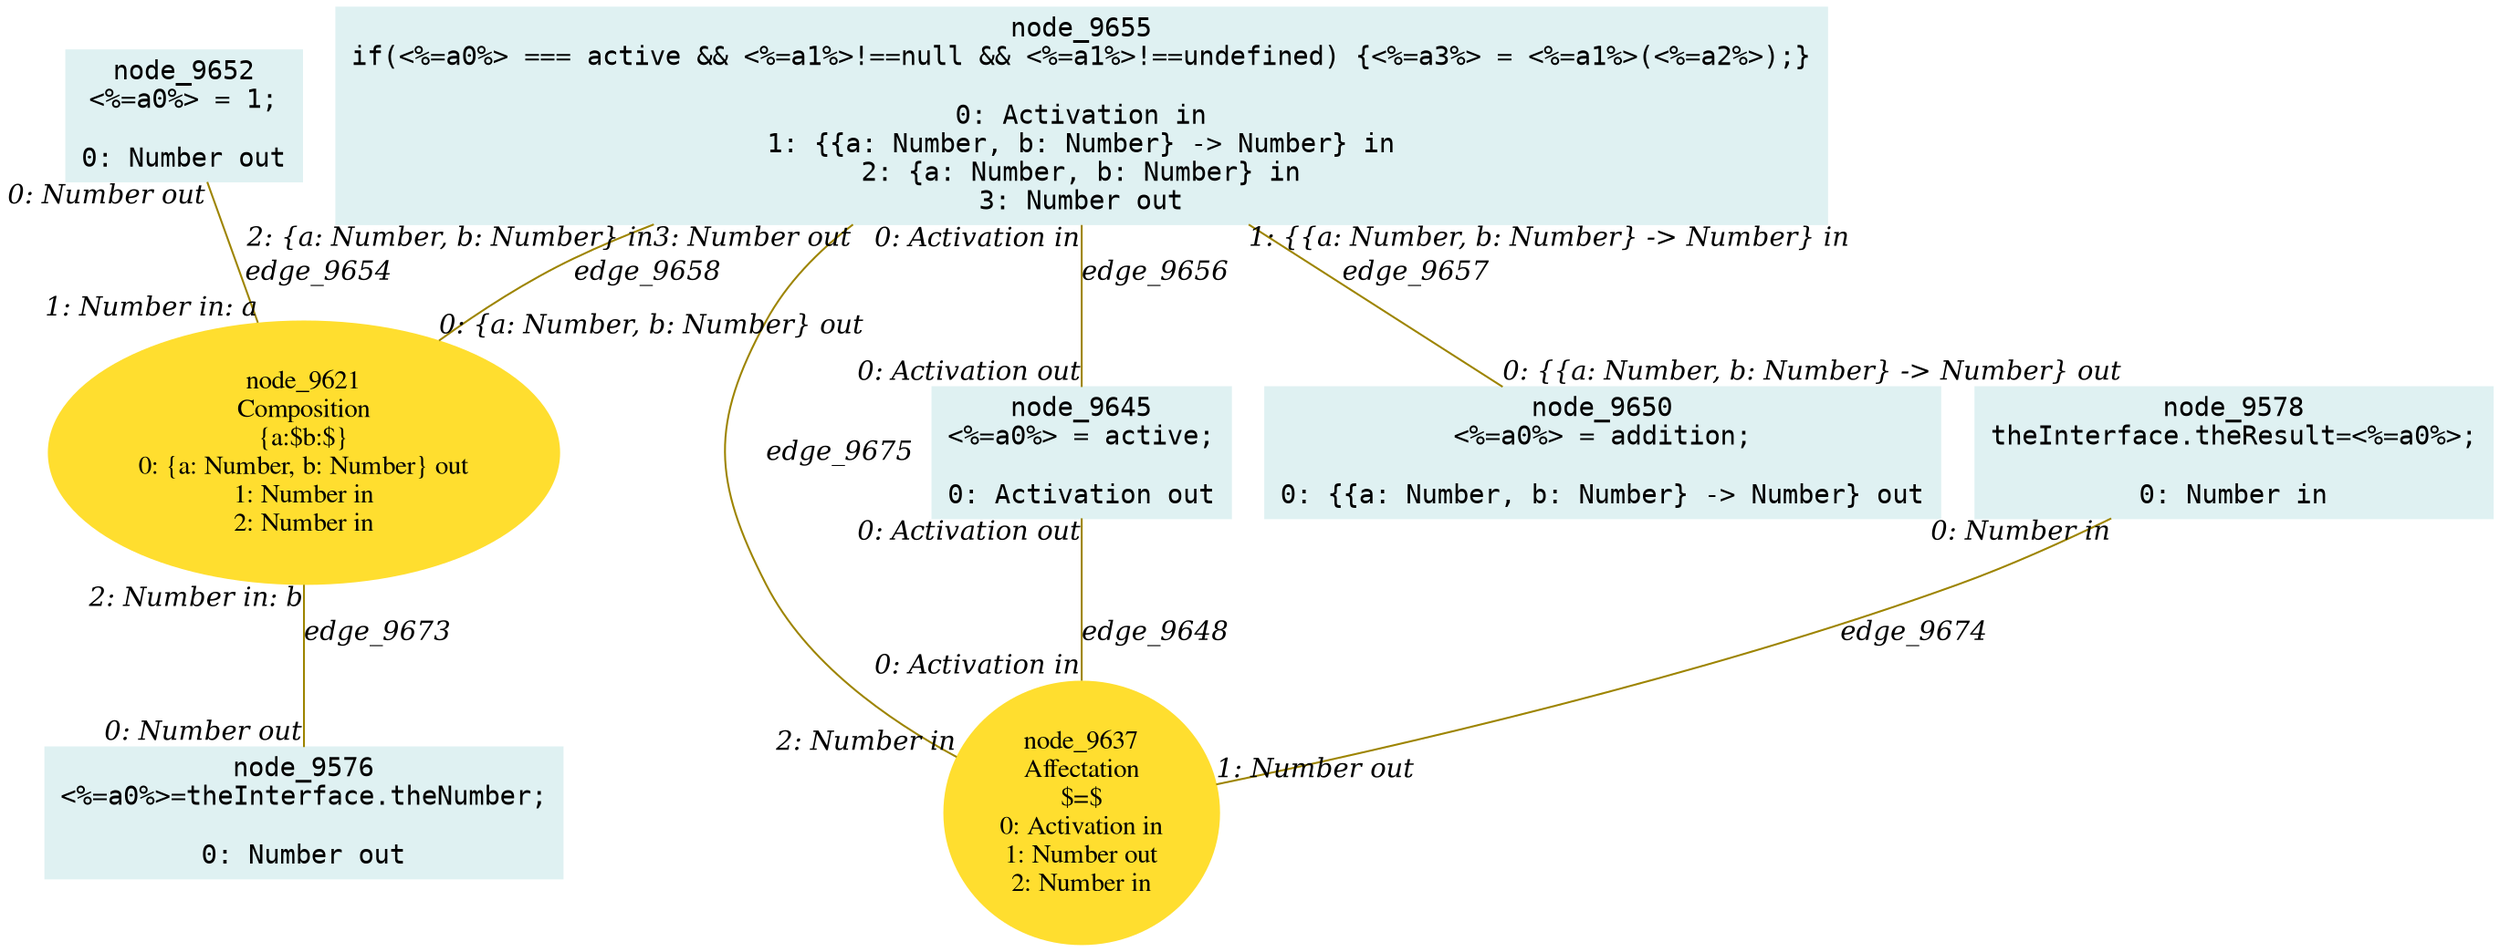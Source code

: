 digraph g{node_9576 [shape="box", style="filled", color="#dff1f2", fontname="Courier", label="node_9576
<%=a0%>=theInterface.theNumber;

0: Number out" ]
node_9578 [shape="box", style="filled", color="#dff1f2", fontname="Courier", label="node_9578
theInterface.theResult=<%=a0%>;

0: Number in" ]
node_9621 [shape="ellipse", style="filled", color="#ffde2f", fontname="Times", label="node_9621
Composition
{a:$b:$}
0: {a: Number, b: Number} out
1: Number in
2: Number in" ]
node_9637 [shape="ellipse", style="filled", color="#ffde2f", fontname="Times", label="node_9637
Affectation
$=$
0: Activation in
1: Number out
2: Number in" ]
node_9645 [shape="box", style="filled", color="#dff1f2", fontname="Courier", label="node_9645
<%=a0%> = active;

0: Activation out" ]
node_9650 [shape="box", style="filled", color="#dff1f2", fontname="Courier", label="node_9650
<%=a0%> = addition;

0: {{a: Number, b: Number} -> Number} out" ]
node_9652 [shape="box", style="filled", color="#dff1f2", fontname="Courier", label="node_9652
<%=a0%> = 1;

0: Number out" ]
node_9655 [shape="box", style="filled", color="#dff1f2", fontname="Courier", label="node_9655
if(<%=a0%> === active && <%=a1%>!==null && <%=a1%>!==undefined) {<%=a3%> = <%=a1%>(<%=a2%>);}

0: Activation in
1: {{a: Number, b: Number} -> Number} in
2: {a: Number, b: Number} in
3: Number out" ]
node_9645 -> node_9637 [dir=none, arrowHead=none, fontname="Times-Italic", arrowsize=1, color="#9d8400", label="edge_9648",  headlabel="0: Activation in", taillabel="0: Activation out" ]
node_9652 -> node_9621 [dir=none, arrowHead=none, fontname="Times-Italic", arrowsize=1, color="#9d8400", label="edge_9654",  headlabel="1: Number in: a", taillabel="0: Number out" ]
node_9655 -> node_9645 [dir=none, arrowHead=none, fontname="Times-Italic", arrowsize=1, color="#9d8400", label="edge_9656",  headlabel="0: Activation out", taillabel="0: Activation in" ]
node_9655 -> node_9650 [dir=none, arrowHead=none, fontname="Times-Italic", arrowsize=1, color="#9d8400", label="edge_9657",  headlabel="0: {{a: Number, b: Number} -> Number} out", taillabel="1: {{a: Number, b: Number} -> Number} in" ]
node_9655 -> node_9621 [dir=none, arrowHead=none, fontname="Times-Italic", arrowsize=1, color="#9d8400", label="edge_9658",  headlabel="0: {a: Number, b: Number} out", taillabel="2: {a: Number, b: Number} in" ]
node_9621 -> node_9576 [dir=none, arrowHead=none, fontname="Times-Italic", arrowsize=1, color="#9d8400", label="edge_9673",  headlabel="0: Number out", taillabel="2: Number in: b" ]
node_9578 -> node_9637 [dir=none, arrowHead=none, fontname="Times-Italic", arrowsize=1, color="#9d8400", label="edge_9674",  headlabel="1: Number out", taillabel="0: Number in" ]
node_9637 -> node_9655 [dir=none, arrowHead=none, fontname="Times-Italic", arrowsize=1, color="#9d8400", label="edge_9675",  headlabel="3: Number out", taillabel="2: Number in" ]
}